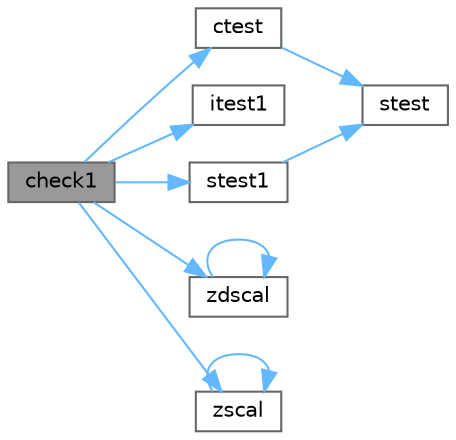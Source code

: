 digraph "check1"
{
 // LATEX_PDF_SIZE
  bgcolor="transparent";
  edge [fontname=Helvetica,fontsize=10,labelfontname=Helvetica,labelfontsize=10];
  node [fontname=Helvetica,fontsize=10,shape=box,height=0.2,width=0.4];
  rankdir="LR";
  Node1 [id="Node000001",label="check1",height=0.2,width=0.4,color="gray40", fillcolor="grey60", style="filled", fontcolor="black",tooltip=" "];
  Node1 -> Node2 [id="edge1_Node000001_Node000002",color="steelblue1",style="solid",tooltip=" "];
  Node2 [id="Node000002",label="ctest",height=0.2,width=0.4,color="grey40", fillcolor="white", style="filled",URL="$cblat1_8f.html#a30ed3e5ad7f9db2e542a261e1e513e8e",tooltip=" "];
  Node2 -> Node3 [id="edge2_Node000002_Node000003",color="steelblue1",style="solid",tooltip=" "];
  Node3 [id="Node000003",label="stest",height=0.2,width=0.4,color="grey40", fillcolor="white", style="filled",URL="$cblat1_8f.html#a0d24500873ac9f27fbf72d886fb944b4",tooltip=" "];
  Node1 -> Node4 [id="edge3_Node000001_Node000004",color="steelblue1",style="solid",tooltip=" "];
  Node4 [id="Node000004",label="itest1",height=0.2,width=0.4,color="grey40", fillcolor="white", style="filled",URL="$cblat1_8f.html#a3faa801549d4d3951a6ef5ca8144fbe8",tooltip=" "];
  Node1 -> Node5 [id="edge4_Node000001_Node000005",color="steelblue1",style="solid",tooltip=" "];
  Node5 [id="Node000005",label="stest1",height=0.2,width=0.4,color="grey40", fillcolor="white", style="filled",URL="$cblat1_8f.html#a324cc85d7f073ae25255b35e6a08c35d",tooltip=" "];
  Node5 -> Node3 [id="edge5_Node000005_Node000003",color="steelblue1",style="solid",tooltip=" "];
  Node1 -> Node6 [id="edge6_Node000001_Node000006",color="steelblue1",style="solid",tooltip=" "];
  Node6 [id="Node000006",label="zdscal",height=0.2,width=0.4,color="grey40", fillcolor="white", style="filled",URL="$bench_2btl_2libs_2_b_l_a_s_2blas_8h.html#abbf911d7a8053d4989eab6b306c852b9",tooltip=" "];
  Node6 -> Node6 [id="edge7_Node000006_Node000006",color="steelblue1",style="solid",tooltip=" "];
  Node1 -> Node7 [id="edge8_Node000001_Node000007",color="steelblue1",style="solid",tooltip=" "];
  Node7 [id="Node000007",label="zscal",height=0.2,width=0.4,color="grey40", fillcolor="white", style="filled",URL="$bench_2btl_2libs_2_b_l_a_s_2blas_8h.html#aca16c210264c1de8aa276d197cf2e244",tooltip=" "];
  Node7 -> Node7 [id="edge9_Node000007_Node000007",color="steelblue1",style="solid",tooltip=" "];
}

